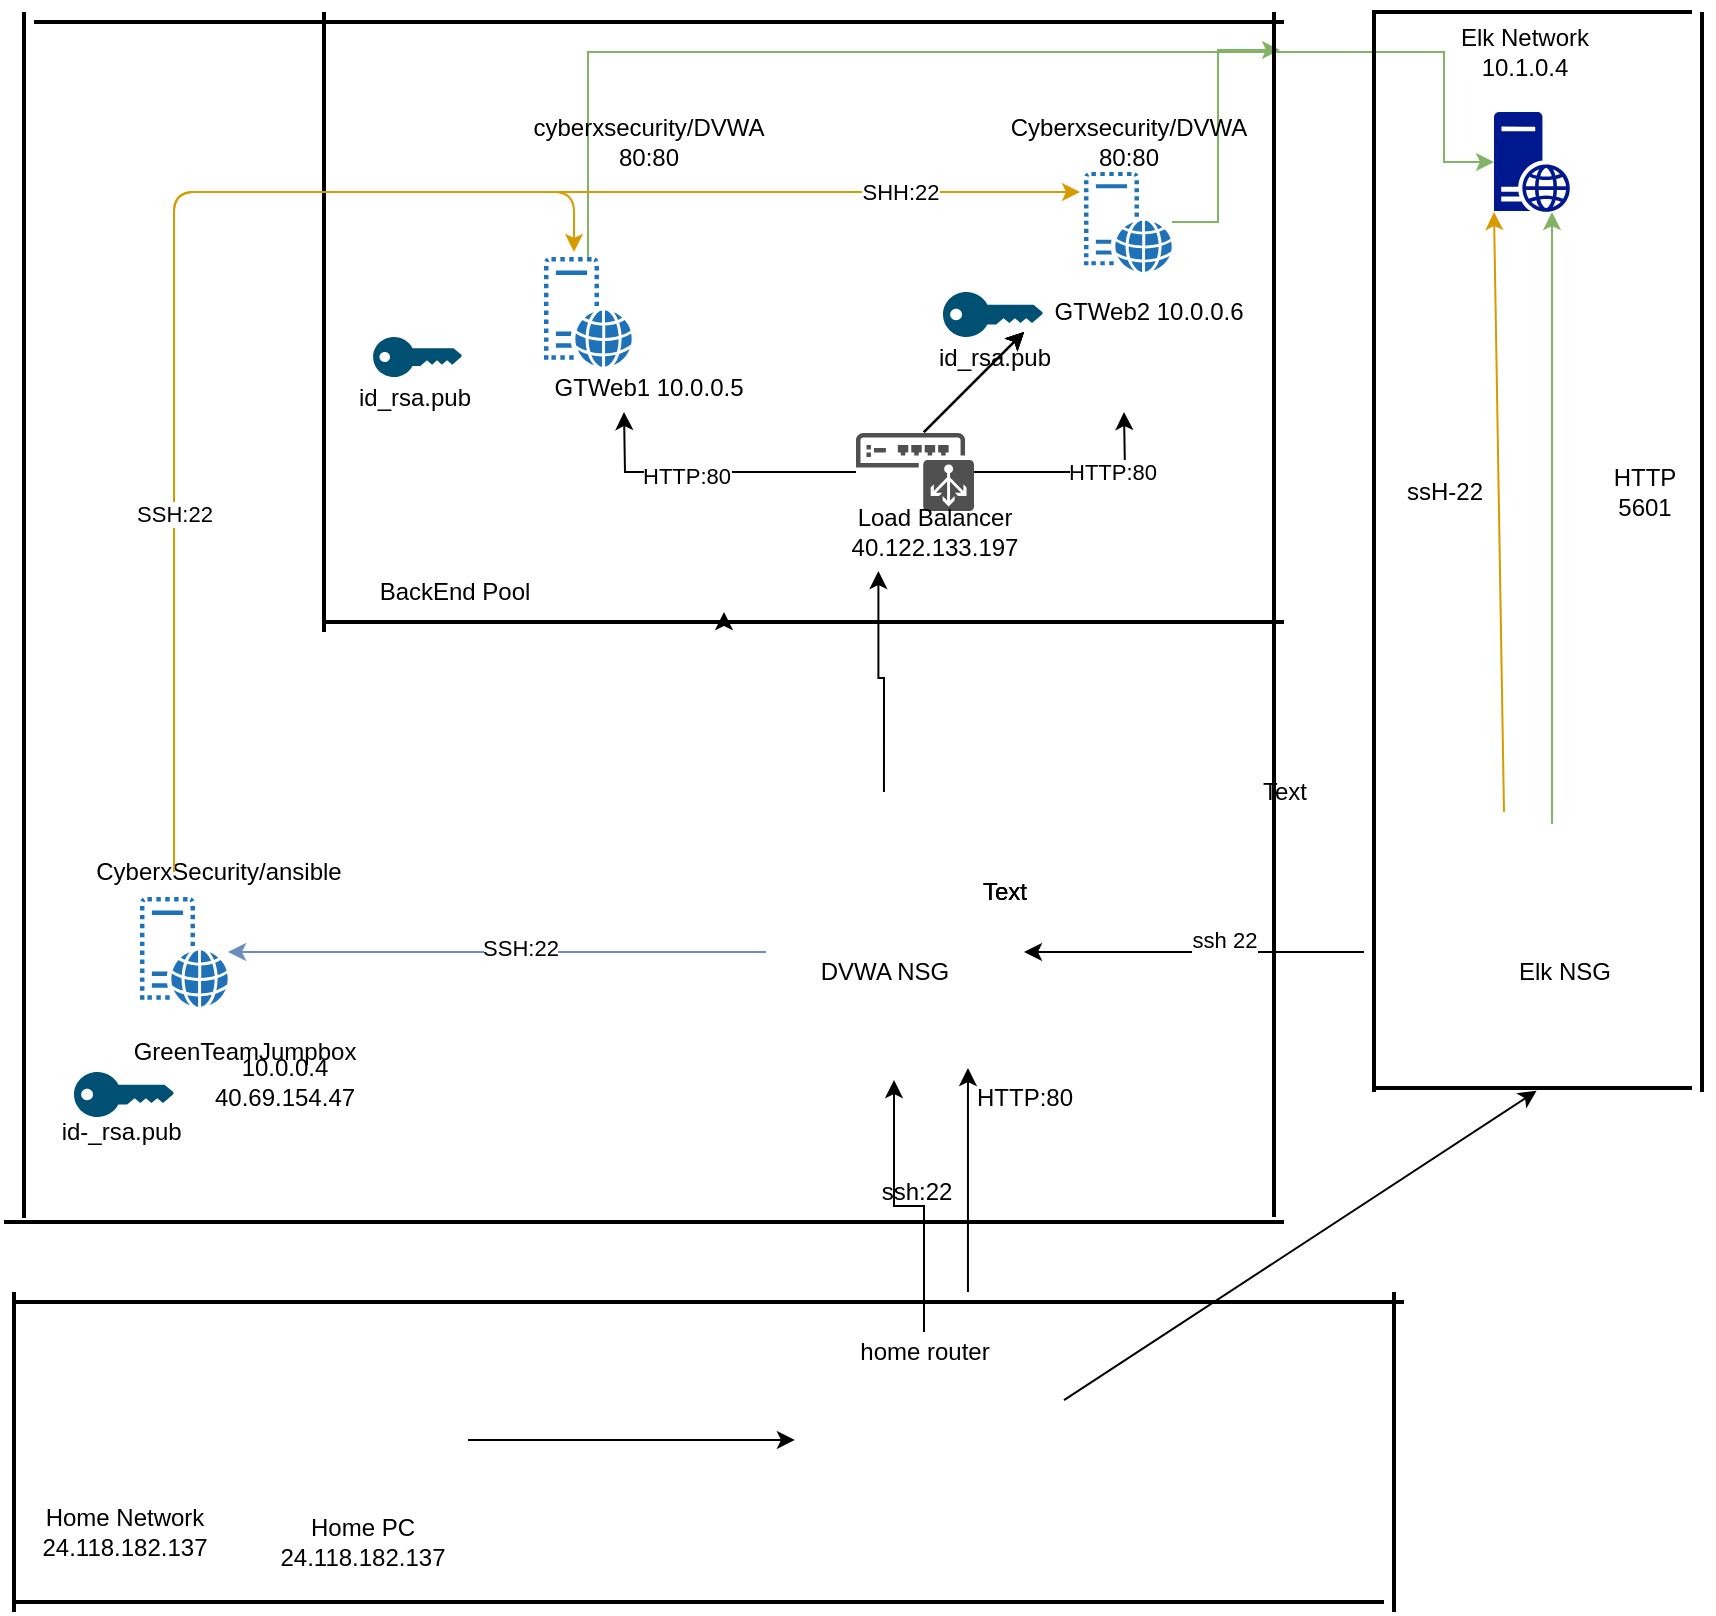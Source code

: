 <mxfile version="14.0.1" type="github">
  <diagram id="IemqXR9Vgc1Vpsk6rAGd" name="Page-1">
    <mxGraphModel dx="2272" dy="1906" grid="1" gridSize="10" guides="1" tooltips="1" connect="1" arrows="1" fold="1" page="1" pageScale="1" pageWidth="850" pageHeight="1100" math="0" shadow="0">
      <root>
        <mxCell id="0" />
        <mxCell id="1" parent="0" />
        <mxCell id="xJvSBco1bZGAdOFnYoXc-16" style="edgeStyle=orthogonalEdgeStyle;rounded=0;orthogonalLoop=1;jettySize=auto;html=1;entryX=0;entryY=0.5;entryDx=0;entryDy=0;entryPerimeter=0;fillColor=#d5e8d4;strokeColor=#82b366;" parent="1" source="-ZNplJX96d4Bv-DzFuM_-6" target="xJvSBco1bZGAdOFnYoXc-1" edge="1">
          <mxGeometry relative="1" as="geometry">
            <mxPoint x="700" y="80" as="targetPoint" />
            <Array as="points">
              <mxPoint x="272" y="20" />
              <mxPoint x="700" y="20" />
              <mxPoint x="700" y="75" />
            </Array>
          </mxGeometry>
        </mxCell>
        <mxCell id="-ZNplJX96d4Bv-DzFuM_-6" value="" style="pointerEvents=1;shadow=0;dashed=0;html=1;strokeColor=none;labelPosition=center;verticalLabelPosition=bottom;verticalAlign=top;outlineConnect=0;align=center;shape=mxgraph.office.servers.virtual_web_server;fillColor=#2072B8;" parent="1" vertex="1">
          <mxGeometry x="250" y="122.5" width="44" height="55" as="geometry" />
        </mxCell>
        <mxCell id="-ZNplJX96d4Bv-DzFuM_-7" value="" style="pointerEvents=1;shadow=0;dashed=0;html=1;strokeColor=none;labelPosition=center;verticalLabelPosition=bottom;verticalAlign=top;outlineConnect=0;align=center;shape=mxgraph.office.servers.virtual_web_server;fillColor=#2072B8;" parent="1" vertex="1">
          <mxGeometry x="48" y="442.5" width="44" height="55" as="geometry" />
        </mxCell>
        <mxCell id="xJvSBco1bZGAdOFnYoXc-18" style="edgeStyle=orthogonalEdgeStyle;rounded=0;orthogonalLoop=1;jettySize=auto;html=1;entryX=0.119;entryY=0.2;entryDx=0;entryDy=0;entryPerimeter=0;fillColor=#d5e8d4;strokeColor=#82b366;" parent="1" source="-ZNplJX96d4Bv-DzFuM_-8" target="zR2l-9s-CgWY07TUg7OG-108" edge="1">
          <mxGeometry relative="1" as="geometry" />
        </mxCell>
        <mxCell id="-ZNplJX96d4Bv-DzFuM_-8" value="" style="pointerEvents=1;shadow=0;dashed=0;html=1;strokeColor=none;labelPosition=center;verticalLabelPosition=bottom;verticalAlign=top;outlineConnect=0;align=center;shape=mxgraph.office.servers.virtual_web_server;fillColor=#2072B8;" parent="1" vertex="1">
          <mxGeometry x="520" y="80" width="44" height="50" as="geometry" />
        </mxCell>
        <mxCell id="zR2l-9s-CgWY07TUg7OG-74" style="edgeStyle=orthogonalEdgeStyle;rounded=0;orthogonalLoop=1;jettySize=auto;html=1;" parent="1" source="-ZNplJX96d4Bv-DzFuM_-9" edge="1">
          <mxGeometry relative="1" as="geometry">
            <mxPoint x="540" y="200" as="targetPoint" />
          </mxGeometry>
        </mxCell>
        <mxCell id="zR2l-9s-CgWY07TUg7OG-152" value="HTTP:80" style="edgeLabel;html=1;align=center;verticalAlign=middle;resizable=0;points=[];" parent="zR2l-9s-CgWY07TUg7OG-74" vertex="1" connectable="0">
          <mxGeometry x="0.295" relative="1" as="geometry">
            <mxPoint as="offset" />
          </mxGeometry>
        </mxCell>
        <mxCell id="zR2l-9s-CgWY07TUg7OG-77" style="edgeStyle=orthogonalEdgeStyle;rounded=0;orthogonalLoop=1;jettySize=auto;html=1;" parent="1" source="-ZNplJX96d4Bv-DzFuM_-9" edge="1">
          <mxGeometry relative="1" as="geometry">
            <mxPoint x="290" y="200" as="targetPoint" />
          </mxGeometry>
        </mxCell>
        <mxCell id="zR2l-9s-CgWY07TUg7OG-149" value="HTTP:80" style="edgeLabel;html=1;align=center;verticalAlign=middle;resizable=0;points=[];" parent="zR2l-9s-CgWY07TUg7OG-77" vertex="1" connectable="0">
          <mxGeometry x="0.178" y="2" relative="1" as="geometry">
            <mxPoint as="offset" />
          </mxGeometry>
        </mxCell>
        <mxCell id="-ZNplJX96d4Bv-DzFuM_-9" value="" style="pointerEvents=1;shadow=0;dashed=0;html=1;strokeColor=none;fillColor=#505050;labelPosition=center;verticalLabelPosition=bottom;verticalAlign=top;outlineConnect=0;align=center;shape=mxgraph.office.devices.load_balancer;" parent="1" vertex="1">
          <mxGeometry x="406" y="210.5" width="59" height="39" as="geometry" />
        </mxCell>
        <mxCell id="zR2l-9s-CgWY07TUg7OG-51" style="edgeStyle=orthogonalEdgeStyle;rounded=0;orthogonalLoop=1;jettySize=auto;html=1;fillColor=#dae8fc;strokeColor=#6c8ebf;" parent="1" source="-ZNplJX96d4Bv-DzFuM_-10" target="-ZNplJX96d4Bv-DzFuM_-7" edge="1">
          <mxGeometry relative="1" as="geometry" />
        </mxCell>
        <mxCell id="zR2l-9s-CgWY07TUg7OG-126" value="SSH:22" style="edgeLabel;html=1;align=center;verticalAlign=middle;resizable=0;points=[];" parent="zR2l-9s-CgWY07TUg7OG-51" vertex="1" connectable="0">
          <mxGeometry x="-0.073" y="-2" relative="1" as="geometry">
            <mxPoint x="1" as="offset" />
          </mxGeometry>
        </mxCell>
        <mxCell id="-ZNplJX96d4Bv-DzFuM_-10" value="" style="shape=image;html=1;verticalAlign=top;verticalLabelPosition=bottom;labelBackgroundColor=#ffffff;imageAspect=0;aspect=fixed;image=https://cdn0.iconfinder.com/data/icons/security-double-colour-blue-black-vol-2/52/fire__wall__firewall__security-128.png" parent="1" vertex="1">
          <mxGeometry x="361" y="406" width="128" height="128" as="geometry" />
        </mxCell>
        <mxCell id="zR2l-9s-CgWY07TUg7OG-2" value="DVWA NSG" style="text;html=1;align=center;verticalAlign=middle;resizable=0;points=[];autosize=1;" parent="1" vertex="1">
          <mxGeometry x="380" y="470" width="80" height="20" as="geometry" />
        </mxCell>
        <mxCell id="zR2l-9s-CgWY07TUg7OG-109" style="edgeStyle=orthogonalEdgeStyle;rounded=0;orthogonalLoop=1;jettySize=auto;html=1;entryX=0.222;entryY=1.15;entryDx=0;entryDy=0;entryPerimeter=0;" parent="1" target="zR2l-9s-CgWY07TUg7OG-8" edge="1">
          <mxGeometry relative="1" as="geometry">
            <mxPoint x="419.98" y="390" as="sourcePoint" />
            <Array as="points">
              <mxPoint x="420" y="333" />
              <mxPoint x="417" y="333" />
            </Array>
          </mxGeometry>
        </mxCell>
        <mxCell id="zR2l-9s-CgWY07TUg7OG-4" value="GTWeb1 10.0.0.5" style="text;html=1;align=center;verticalAlign=middle;resizable=0;points=[];autosize=1;" parent="1" vertex="1">
          <mxGeometry x="247" y="177.5" width="110" height="20" as="geometry" />
        </mxCell>
        <mxCell id="zR2l-9s-CgWY07TUg7OG-6" value="GTWeb2 10.0.0.6" style="text;html=1;align=center;verticalAlign=middle;resizable=0;points=[];autosize=1;" parent="1" vertex="1">
          <mxGeometry x="497" y="140" width="110" height="20" as="geometry" />
        </mxCell>
        <mxCell id="zR2l-9s-CgWY07TUg7OG-8" value="Load Balancer&lt;br&gt;40.122.133.197" style="text;html=1;align=center;verticalAlign=middle;resizable=0;points=[];autosize=1;" parent="1" vertex="1">
          <mxGeometry x="395" y="245" width="100" height="30" as="geometry" />
        </mxCell>
        <mxCell id="zR2l-9s-CgWY07TUg7OG-10" value="GreenTeamJumpbox" style="text;html=1;align=center;verticalAlign=middle;resizable=0;points=[];autosize=1;" parent="1" vertex="1">
          <mxGeometry x="35" y="510" width="130" height="20" as="geometry" />
        </mxCell>
        <mxCell id="zR2l-9s-CgWY07TUg7OG-15" value="cyberxsecurity/DVWA&lt;br&gt;80:80" style="text;html=1;align=center;verticalAlign=middle;resizable=0;points=[];autosize=1;" parent="1" vertex="1">
          <mxGeometry x="237" y="50" width="130" height="30" as="geometry" />
        </mxCell>
        <mxCell id="zR2l-9s-CgWY07TUg7OG-17" value="Cyberxsecurity/DVWA&lt;br&gt;80:80" style="text;html=1;align=center;verticalAlign=middle;resizable=0;points=[];autosize=1;" parent="1" vertex="1">
          <mxGeometry x="477" y="50" width="130" height="30" as="geometry" />
        </mxCell>
        <mxCell id="zR2l-9s-CgWY07TUg7OG-18" value="" style="points=[[0,0.5,0],[0.24,0,0],[0.5,0.28,0],[0.995,0.475,0],[0.5,0.72,0],[0.24,1,0]];verticalLabelPosition=bottom;html=1;verticalAlign=top;aspect=fixed;align=center;pointerEvents=1;shape=mxgraph.cisco19.key;fillColor=#005073;strokeColor=none;" parent="1" vertex="1">
          <mxGeometry x="164.56" y="162.5" width="44.44" height="20" as="geometry" />
        </mxCell>
        <mxCell id="zR2l-9s-CgWY07TUg7OG-19" value="" style="points=[[0,0.5,0],[0.24,0,0],[0.5,0.28,0],[0.995,0.475,0],[0.5,0.72,0],[0.24,1,0]];verticalLabelPosition=bottom;html=1;verticalAlign=top;aspect=fixed;align=center;pointerEvents=1;shape=mxgraph.cisco19.key;fillColor=#005073;strokeColor=none;" parent="1" vertex="1">
          <mxGeometry x="449.5" y="140" width="50" height="22.5" as="geometry" />
        </mxCell>
        <mxCell id="zR2l-9s-CgWY07TUg7OG-20" value="" style="points=[[0,0.5,0],[0.24,0,0],[0.5,0.28,0],[0.995,0.475,0],[0.5,0.72,0],[0.24,1,0]];verticalLabelPosition=bottom;html=1;verticalAlign=top;aspect=fixed;align=center;pointerEvents=1;shape=mxgraph.cisco19.key;fillColor=#005073;strokeColor=none;" parent="1" vertex="1">
          <mxGeometry x="15" y="530" width="50" height="22.5" as="geometry" />
        </mxCell>
        <mxCell id="zR2l-9s-CgWY07TUg7OG-26" value="id_rsa.pub" style="text;html=1;align=center;verticalAlign=middle;resizable=0;points=[];autosize=1;" parent="1" vertex="1">
          <mxGeometry x="150" y="182.5" width="70" height="20" as="geometry" />
        </mxCell>
        <mxCell id="zR2l-9s-CgWY07TUg7OG-27" value="id_rsa.pub" style="text;html=1;align=center;verticalAlign=middle;resizable=0;points=[];autosize=1;" parent="1" vertex="1">
          <mxGeometry x="439.5" y="162.5" width="70" height="20" as="geometry" />
        </mxCell>
        <mxCell id="zR2l-9s-CgWY07TUg7OG-28" value="id-_rsa.pub&amp;nbsp;" style="text;html=1;align=center;verticalAlign=middle;resizable=0;points=[];autosize=1;" parent="1" vertex="1">
          <mxGeometry y="550" width="80" height="20" as="geometry" />
        </mxCell>
        <mxCell id="zR2l-9s-CgWY07TUg7OG-32" value="CyberxSecurity/ansible" style="text;html=1;align=center;verticalAlign=middle;resizable=0;points=[];autosize=1;" parent="1" vertex="1">
          <mxGeometry x="17" y="420" width="140" height="20" as="geometry" />
        </mxCell>
        <mxCell id="zR2l-9s-CgWY07TUg7OG-37" value="10.0.0.4&lt;br&gt;40.69.154.47" style="text;html=1;align=center;verticalAlign=middle;resizable=0;points=[];autosize=1;" parent="1" vertex="1">
          <mxGeometry x="75" y="520" width="90" height="30" as="geometry" />
        </mxCell>
        <mxCell id="zR2l-9s-CgWY07TUg7OG-47" style="edgeStyle=orthogonalEdgeStyle;rounded=0;orthogonalLoop=1;jettySize=auto;html=1;entryX=0.031;entryY=0.578;entryDx=0;entryDy=0;entryPerimeter=0;" parent="1" source="zR2l-9s-CgWY07TUg7OG-38" edge="1">
          <mxGeometry relative="1" as="geometry">
            <mxPoint x="375.468" y="713.984" as="targetPoint" />
            <Array as="points">
              <mxPoint x="240" y="714" />
              <mxPoint x="240" y="714" />
            </Array>
          </mxGeometry>
        </mxCell>
        <mxCell id="zR2l-9s-CgWY07TUg7OG-38" value="" style="shape=image;html=1;verticalAlign=top;verticalLabelPosition=bottom;labelBackgroundColor=#ffffff;imageAspect=0;aspect=fixed;image=https://cdn1.iconfinder.com/data/icons/amenities-solid-ii/48/_computer2-128.png" parent="1" vertex="1">
          <mxGeometry x="92" y="640" width="120" height="120" as="geometry" />
        </mxCell>
        <mxCell id="zR2l-9s-CgWY07TUg7OG-155" style="edgeStyle=orthogonalEdgeStyle;rounded=0;orthogonalLoop=1;jettySize=auto;html=1;" parent="1" source="zR2l-9s-CgWY07TUg7OG-43" target="-ZNplJX96d4Bv-DzFuM_-10" edge="1">
          <mxGeometry relative="1" as="geometry" />
        </mxCell>
        <mxCell id="zR2l-9s-CgWY07TUg7OG-43" value="home router" style="text;html=1;resizable=0;autosize=1;align=center;verticalAlign=middle;points=[];fillColor=none;strokeColor=none;rounded=0;" parent="1" vertex="1">
          <mxGeometry x="400" y="660" width="80" height="20" as="geometry" />
        </mxCell>
        <mxCell id="zR2l-9s-CgWY07TUg7OG-44" value="Home PC&lt;br&gt;24.118.182.137" style="text;html=1;align=center;verticalAlign=middle;resizable=0;points=[];autosize=1;" parent="1" vertex="1">
          <mxGeometry x="109" y="750" width="100" height="30" as="geometry" />
        </mxCell>
        <mxCell id="zR2l-9s-CgWY07TUg7OG-45" value="Home Network&lt;br&gt;24.118.182.137" style="text;html=1;align=center;verticalAlign=middle;resizable=0;points=[];autosize=1;" parent="1" vertex="1">
          <mxGeometry x="-10" y="745" width="100" height="30" as="geometry" />
        </mxCell>
        <mxCell id="zR2l-9s-CgWY07TUg7OG-80" value="" style="line;strokeWidth=2;html=1;" parent="1" vertex="1">
          <mxGeometry x="350" y="790" width="160" height="10" as="geometry" />
        </mxCell>
        <mxCell id="zR2l-9s-CgWY07TUg7OG-81" value="" style="line;strokeWidth=2;html=1;" parent="1" vertex="1">
          <mxGeometry x="510" y="790" width="160" height="10" as="geometry" />
        </mxCell>
        <mxCell id="zR2l-9s-CgWY07TUg7OG-82" value="" style="line;strokeWidth=2;html=1;" parent="1" vertex="1">
          <mxGeometry x="60" y="640" width="160" height="10" as="geometry" />
        </mxCell>
        <mxCell id="zR2l-9s-CgWY07TUg7OG-84" value="" style="line;strokeWidth=2;html=1;" parent="1" vertex="1">
          <mxGeometry x="222" y="640" width="160" height="10" as="geometry" />
        </mxCell>
        <mxCell id="zR2l-9s-CgWY07TUg7OG-156" style="edgeStyle=orthogonalEdgeStyle;rounded=0;orthogonalLoop=1;jettySize=auto;html=1;entryX=0.033;entryY=-0.225;entryDx=0;entryDy=0;entryPerimeter=0;" parent="1" source="zR2l-9s-CgWY07TUg7OG-86" target="zR2l-9s-CgWY07TUg7OG-139" edge="1">
          <mxGeometry relative="1" as="geometry" />
        </mxCell>
        <mxCell id="zR2l-9s-CgWY07TUg7OG-86" value="" style="line;strokeWidth=2;html=1;" parent="1" vertex="1">
          <mxGeometry x="382" y="640" width="160" height="10" as="geometry" />
        </mxCell>
        <mxCell id="zR2l-9s-CgWY07TUg7OG-88" value="" style="line;strokeWidth=2;html=1;" parent="1" vertex="1">
          <mxGeometry x="212" y="640" width="160" height="10" as="geometry" />
        </mxCell>
        <mxCell id="zR2l-9s-CgWY07TUg7OG-89" value="" style="line;strokeWidth=2;html=1;" parent="1" vertex="1">
          <mxGeometry x="520" y="640" width="160" height="10" as="geometry" />
        </mxCell>
        <mxCell id="zR2l-9s-CgWY07TUg7OG-90" value="" style="line;strokeWidth=2;direction=south;html=1;" parent="1" vertex="1">
          <mxGeometry x="670" y="640" width="10" height="160" as="geometry" />
        </mxCell>
        <mxCell id="zR2l-9s-CgWY07TUg7OG-91" value="" style="line;strokeWidth=2;html=1;" parent="1" vertex="1">
          <mxGeometry y="640" width="160" height="10" as="geometry" />
        </mxCell>
        <mxCell id="zR2l-9s-CgWY07TUg7OG-93" value="" style="line;strokeWidth=2;direction=south;html=1;" parent="1" vertex="1">
          <mxGeometry x="-20" y="640" width="10" height="160" as="geometry" />
        </mxCell>
        <mxCell id="zR2l-9s-CgWY07TUg7OG-95" value="" style="line;strokeWidth=2;html=1;" parent="1" vertex="1">
          <mxGeometry x="190" y="790" width="160" height="10" as="geometry" />
        </mxCell>
        <mxCell id="zR2l-9s-CgWY07TUg7OG-96" value="" style="line;strokeWidth=2;html=1;" parent="1" vertex="1">
          <mxGeometry x="40" y="790" width="160" height="10" as="geometry" />
        </mxCell>
        <mxCell id="zR2l-9s-CgWY07TUg7OG-98" value="" style="line;strokeWidth=2;html=1;" parent="1" vertex="1">
          <mxGeometry x="7" y="790" width="160" height="10" as="geometry" />
        </mxCell>
        <mxCell id="zR2l-9s-CgWY07TUg7OG-101" value="" style="line;strokeWidth=2;html=1;" parent="1" vertex="1">
          <mxGeometry x="140" y="300" width="160" height="10" as="geometry" />
        </mxCell>
        <mxCell id="zR2l-9s-CgWY07TUg7OG-112" style="edgeStyle=orthogonalEdgeStyle;rounded=0;orthogonalLoop=1;jettySize=auto;html=1;exitX=0.25;exitY=0.5;exitDx=0;exitDy=0;exitPerimeter=0;" parent="1" source="zR2l-9s-CgWY07TUg7OG-102" edge="1">
          <mxGeometry relative="1" as="geometry">
            <mxPoint x="340" y="300" as="targetPoint" />
          </mxGeometry>
        </mxCell>
        <mxCell id="zR2l-9s-CgWY07TUg7OG-102" value="" style="line;strokeWidth=2;html=1;" parent="1" vertex="1">
          <mxGeometry x="300" y="300" width="160" height="10" as="geometry" />
        </mxCell>
        <mxCell id="zR2l-9s-CgWY07TUg7OG-103" value="" style="line;strokeWidth=2;html=1;" parent="1" vertex="1">
          <mxGeometry x="460" y="300" width="160" height="10" as="geometry" />
        </mxCell>
        <mxCell id="zR2l-9s-CgWY07TUg7OG-105" value="" style="line;strokeWidth=2;direction=south;html=1;" parent="1" vertex="1">
          <mxGeometry x="135" y="150" width="10" height="160" as="geometry" />
        </mxCell>
        <mxCell id="zR2l-9s-CgWY07TUg7OG-106" value="" style="line;strokeWidth=2;direction=south;html=1;" parent="1" vertex="1">
          <mxGeometry x="135" width="10" height="160" as="geometry" />
        </mxCell>
        <mxCell id="zR2l-9s-CgWY07TUg7OG-107" value="" style="line;strokeWidth=2;direction=south;html=1;" parent="1" vertex="1">
          <mxGeometry x="610" y="150" width="10" height="160" as="geometry" />
        </mxCell>
        <mxCell id="zR2l-9s-CgWY07TUg7OG-108" value="" style="line;strokeWidth=2;direction=south;html=1;" parent="1" vertex="1">
          <mxGeometry x="610" width="10" height="160" as="geometry" />
        </mxCell>
        <mxCell id="zR2l-9s-CgWY07TUg7OG-111" value="BackEnd Pool" style="text;html=1;align=center;verticalAlign=middle;resizable=0;points=[];autosize=1;" parent="1" vertex="1">
          <mxGeometry x="160" y="280" width="90" height="20" as="geometry" />
        </mxCell>
        <mxCell id="zR2l-9s-CgWY07TUg7OG-116" value="" style="edgeStyle=elbowEdgeStyle;elbow=vertical;endArrow=classic;html=1;fillColor=#ffe6cc;strokeColor=#d79b00;" parent="1" edge="1">
          <mxGeometry width="50" height="50" relative="1" as="geometry">
            <mxPoint x="65" y="430" as="sourcePoint" />
            <mxPoint x="265" y="120" as="targetPoint" />
            <Array as="points">
              <mxPoint x="75" y="90" />
              <mxPoint x="195" y="108" />
            </Array>
          </mxGeometry>
        </mxCell>
        <mxCell id="zR2l-9s-CgWY07TUg7OG-124" value="SSH:22" style="edgeLabel;html=1;align=center;verticalAlign=middle;resizable=0;points=[];" parent="zR2l-9s-CgWY07TUg7OG-116" vertex="1" connectable="0">
          <mxGeometry x="-0.372" relative="1" as="geometry">
            <mxPoint as="offset" />
          </mxGeometry>
        </mxCell>
        <mxCell id="zR2l-9s-CgWY07TUg7OG-118" value="" style="edgeStyle=elbowEdgeStyle;elbow=vertical;endArrow=classic;html=1;fillColor=#ffe6cc;strokeColor=#d79b00;" parent="1" edge="1">
          <mxGeometry width="50" height="50" relative="1" as="geometry">
            <mxPoint x="65" y="140" as="sourcePoint" />
            <mxPoint x="518" y="90" as="targetPoint" />
            <Array as="points">
              <mxPoint x="505" y="90" />
              <mxPoint x="495" y="90" />
            </Array>
          </mxGeometry>
        </mxCell>
        <mxCell id="zR2l-9s-CgWY07TUg7OG-122" value="SHH:22" style="edgeLabel;html=1;align=center;verticalAlign=middle;resizable=0;points=[];" parent="zR2l-9s-CgWY07TUg7OG-118" vertex="1" connectable="0">
          <mxGeometry x="0.642" relative="1" as="geometry">
            <mxPoint as="offset" />
          </mxGeometry>
        </mxCell>
        <mxCell id="zR2l-9s-CgWY07TUg7OG-127" value="Text" style="text;html=1;resizable=0;autosize=1;align=center;verticalAlign=middle;points=[];fillColor=none;strokeColor=none;rounded=0;" parent="1" vertex="1">
          <mxGeometry x="460" y="430" width="40" height="20" as="geometry" />
        </mxCell>
        <mxCell id="zR2l-9s-CgWY07TUg7OG-128" value="Text" style="text;html=1;resizable=0;autosize=1;align=center;verticalAlign=middle;points=[];fillColor=none;strokeColor=none;rounded=0;" parent="1" vertex="1">
          <mxGeometry x="460" y="430" width="40" height="20" as="geometry" />
        </mxCell>
        <mxCell id="zR2l-9s-CgWY07TUg7OG-129" value="Text" style="text;html=1;resizable=0;autosize=1;align=center;verticalAlign=middle;points=[];fillColor=none;strokeColor=none;rounded=0;" parent="1" vertex="1">
          <mxGeometry x="460" y="430" width="40" height="20" as="geometry" />
        </mxCell>
        <mxCell id="zR2l-9s-CgWY07TUg7OG-130" value="" style="line;strokeWidth=2;html=1;" parent="1" vertex="1">
          <mxGeometry x="140" width="160" height="10" as="geometry" />
        </mxCell>
        <mxCell id="zR2l-9s-CgWY07TUg7OG-131" value="" style="line;strokeWidth=2;html=1;" parent="1" vertex="1">
          <mxGeometry x="300" width="160" height="10" as="geometry" />
        </mxCell>
        <mxCell id="zR2l-9s-CgWY07TUg7OG-132" value="" style="line;strokeWidth=2;html=1;" parent="1" vertex="1">
          <mxGeometry x="460" width="160" height="10" as="geometry" />
        </mxCell>
        <mxCell id="zR2l-9s-CgWY07TUg7OG-134" value="" style="line;strokeWidth=2;html=1;" parent="1" vertex="1">
          <mxGeometry x="-15" y="640" width="160" height="10" as="geometry" />
        </mxCell>
        <mxCell id="zR2l-9s-CgWY07TUg7OG-135" value="" style="line;strokeWidth=2;html=1;" parent="1" vertex="1">
          <mxGeometry x="-15" y="790" width="160" height="10" as="geometry" />
        </mxCell>
        <mxCell id="zR2l-9s-CgWY07TUg7OG-136" value="ssh:22" style="text;html=1;resizable=0;autosize=1;align=center;verticalAlign=middle;points=[];fillColor=none;strokeColor=none;rounded=0;" parent="1" vertex="1">
          <mxGeometry x="410.5" y="580" width="50" height="20" as="geometry" />
        </mxCell>
        <mxCell id="zR2l-9s-CgWY07TUg7OG-139" value="HTTP:80" style="text;html=1;resizable=0;autosize=1;align=center;verticalAlign=middle;points=[];fillColor=none;strokeColor=none;rounded=0;" parent="1" vertex="1">
          <mxGeometry x="460" y="532.5" width="60" height="20" as="geometry" />
        </mxCell>
        <mxCell id="zR2l-9s-CgWY07TUg7OG-143" value="" style="shape=image;html=1;verticalAlign=top;verticalLabelPosition=bottom;labelBackgroundColor=#ffffff;imageAspect=0;aspect=fixed;image=https://cdn4.iconfinder.com/data/icons/BRILLIANT/networking/png/128/access_point.png" parent="1" vertex="1">
          <mxGeometry x="382" y="672" width="128" height="128" as="geometry" />
        </mxCell>
        <mxCell id="xJvSBco1bZGAdOFnYoXc-1" value="" style="aspect=fixed;pointerEvents=1;shadow=0;dashed=0;html=1;strokeColor=none;labelPosition=center;verticalLabelPosition=bottom;verticalAlign=top;align=center;fillColor=#00188D;shape=mxgraph.mscae.enterprise.web_server" parent="1" vertex="1">
          <mxGeometry x="725" y="50" width="38" height="50" as="geometry" />
        </mxCell>
        <mxCell id="xJvSBco1bZGAdOFnYoXc-7" value="" style="edgeStyle=orthogonalEdgeStyle;rounded=0;orthogonalLoop=1;jettySize=auto;html=1;fillColor=#d5e8d4;strokeColor=#82b366;" parent="1" source="xJvSBco1bZGAdOFnYoXc-2" target="xJvSBco1bZGAdOFnYoXc-1" edge="1">
          <mxGeometry relative="1" as="geometry">
            <Array as="points">
              <mxPoint x="754" y="210" />
              <mxPoint x="754" y="210" />
            </Array>
          </mxGeometry>
        </mxCell>
        <mxCell id="xJvSBco1bZGAdOFnYoXc-20" style="edgeStyle=orthogonalEdgeStyle;rounded=0;orthogonalLoop=1;jettySize=auto;html=1;" parent="1" source="9RwSC9w4jPB00GcFbge3-3" edge="1">
          <mxGeometry relative="1" as="geometry">
            <mxPoint x="490" y="470" as="targetPoint" />
            <Array as="points">
              <mxPoint x="600" y="470" />
            </Array>
          </mxGeometry>
        </mxCell>
        <mxCell id="xJvSBco1bZGAdOFnYoXc-27" value="ssh 22" style="edgeLabel;html=1;align=center;verticalAlign=middle;resizable=0;points=[];" parent="xJvSBco1bZGAdOFnYoXc-20" vertex="1" connectable="0">
          <mxGeometry x="-0.17" y="-6" relative="1" as="geometry">
            <mxPoint as="offset" />
          </mxGeometry>
        </mxCell>
        <mxCell id="xJvSBco1bZGAdOFnYoXc-2" value="" style="shape=image;html=1;verticalAlign=top;verticalLabelPosition=bottom;labelBackgroundColor=#ffffff;imageAspect=0;aspect=fixed;image=https://cdn0.iconfinder.com/data/icons/security-double-color-red-and-black-vol-2/52/fire__wall__firewall__security-128.png" parent="1" vertex="1">
          <mxGeometry x="690" y="406" width="128" height="128" as="geometry" />
        </mxCell>
        <mxCell id="xJvSBco1bZGAdOFnYoXc-3" value="Elk Network&lt;br&gt;10.1.0.4" style="text;html=1;align=center;verticalAlign=middle;resizable=0;points=[];autosize=1;" parent="1" vertex="1">
          <mxGeometry x="700" y="5" width="80" height="30" as="geometry" />
        </mxCell>
        <mxCell id="xJvSBco1bZGAdOFnYoXc-5" value="" style="endArrow=classic;html=1;entryX=0.44;entryY=1.042;entryDx=0;entryDy=0;entryPerimeter=0;" parent="1" source="zR2l-9s-CgWY07TUg7OG-143" target="xJvSBco1bZGAdOFnYoXc-2" edge="1">
          <mxGeometry width="50" height="50" relative="1" as="geometry">
            <mxPoint x="640" y="532.5" as="sourcePoint" />
            <mxPoint x="690" y="482.5" as="targetPoint" />
          </mxGeometry>
        </mxCell>
        <mxCell id="xJvSBco1bZGAdOFnYoXc-11" value="" style="endArrow=classic;html=1;" parent="1" edge="1">
          <mxGeometry width="50" height="50" relative="1" as="geometry">
            <mxPoint x="440" y="210" as="sourcePoint" />
            <mxPoint x="490" y="160" as="targetPoint" />
          </mxGeometry>
        </mxCell>
        <mxCell id="xJvSBco1bZGAdOFnYoXc-12" value="" style="endArrow=classic;html=1;" parent="1" edge="1">
          <mxGeometry width="50" height="50" relative="1" as="geometry">
            <mxPoint x="440" y="210" as="sourcePoint" />
            <mxPoint x="490" y="160" as="targetPoint" />
          </mxGeometry>
        </mxCell>
        <mxCell id="xJvSBco1bZGAdOFnYoXc-13" value="" style="endArrow=classic;html=1;" parent="1" edge="1">
          <mxGeometry width="50" height="50" relative="1" as="geometry">
            <mxPoint x="440" y="210" as="sourcePoint" />
            <mxPoint x="490" y="160" as="targetPoint" />
          </mxGeometry>
        </mxCell>
        <mxCell id="xJvSBco1bZGAdOFnYoXc-14" value="" style="endArrow=classic;html=1;" parent="1" edge="1">
          <mxGeometry width="50" height="50" relative="1" as="geometry">
            <mxPoint x="440" y="210" as="sourcePoint" />
            <mxPoint x="490" y="160" as="targetPoint" />
          </mxGeometry>
        </mxCell>
        <mxCell id="xJvSBco1bZGAdOFnYoXc-25" value="" style="endArrow=classic;html=1;entryX=0;entryY=1;entryDx=0;entryDy=0;entryPerimeter=0;fillColor=#ffe6cc;strokeColor=#d79b00;" parent="1" target="xJvSBco1bZGAdOFnYoXc-1" edge="1">
          <mxGeometry width="50" height="50" relative="1" as="geometry">
            <mxPoint x="730" y="400" as="sourcePoint" />
            <mxPoint x="710" y="330" as="targetPoint" />
          </mxGeometry>
        </mxCell>
        <mxCell id="xJvSBco1bZGAdOFnYoXc-28" value="Elk NSG" style="text;html=1;resizable=0;autosize=1;align=center;verticalAlign=middle;points=[];fillColor=none;strokeColor=none;rounded=0;" parent="1" vertex="1">
          <mxGeometry x="730" y="470" width="60" height="20" as="geometry" />
        </mxCell>
        <mxCell id="9RwSC9w4jPB00GcFbge3-1" value="" style="line;strokeWidth=2;direction=south;html=1;" vertex="1" parent="1">
          <mxGeometry x="610" y="310" width="10" height="160" as="geometry" />
        </mxCell>
        <mxCell id="9RwSC9w4jPB00GcFbge3-2" value="" style="line;strokeWidth=2;direction=south;html=1;" vertex="1" parent="1">
          <mxGeometry x="610" y="310" width="10" height="160" as="geometry" />
        </mxCell>
        <mxCell id="9RwSC9w4jPB00GcFbge3-3" value="" style="line;strokeWidth=2;direction=south;html=1;" vertex="1" parent="1">
          <mxGeometry x="660" width="10" height="540" as="geometry" />
        </mxCell>
        <mxCell id="9RwSC9w4jPB00GcFbge3-6" value="" style="line;strokeWidth=2;html=1;" vertex="1" parent="1">
          <mxGeometry x="664" y="-5" width="160" height="10" as="geometry" />
        </mxCell>
        <mxCell id="9RwSC9w4jPB00GcFbge3-7" value="" style="line;strokeWidth=2;direction=south;html=1;" vertex="1" parent="1">
          <mxGeometry x="824" width="10" height="540" as="geometry" />
        </mxCell>
        <mxCell id="9RwSC9w4jPB00GcFbge3-9" value="" style="line;strokeWidth=2;html=1;" vertex="1" parent="1">
          <mxGeometry x="664" y="533" width="160" height="10" as="geometry" />
        </mxCell>
        <mxCell id="9RwSC9w4jPB00GcFbge3-10" value="" style="line;strokeWidth=2;direction=south;html=1;" vertex="1" parent="1">
          <mxGeometry x="610" y="442.5" width="10" height="160" as="geometry" />
        </mxCell>
        <mxCell id="9RwSC9w4jPB00GcFbge3-12" value="" style="line;strokeWidth=2;html=1;" vertex="1" parent="1">
          <mxGeometry x="-20" y="600" width="640" height="10" as="geometry" />
        </mxCell>
        <mxCell id="9RwSC9w4jPB00GcFbge3-17" value="" style="line;strokeWidth=2;direction=south;html=1;" vertex="1" parent="1">
          <mxGeometry x="-15" width="10" height="603" as="geometry" />
        </mxCell>
        <mxCell id="9RwSC9w4jPB00GcFbge3-19" value="" style="line;strokeWidth=2;html=1;" vertex="1" parent="1">
          <mxGeometry x="-5" width="160" height="10" as="geometry" />
        </mxCell>
        <mxCell id="9RwSC9w4jPB00GcFbge3-20" value="Text" style="text;html=1;resizable=0;autosize=1;align=center;verticalAlign=middle;points=[];fillColor=none;strokeColor=none;rounded=0;" vertex="1" parent="1">
          <mxGeometry x="600" y="380" width="40" height="20" as="geometry" />
        </mxCell>
        <mxCell id="9RwSC9w4jPB00GcFbge3-22" value="ssH-22" style="text;html=1;align=center;verticalAlign=middle;resizable=0;points=[];autosize=1;" vertex="1" parent="1">
          <mxGeometry x="675" y="230" width="50" height="20" as="geometry" />
        </mxCell>
        <mxCell id="9RwSC9w4jPB00GcFbge3-23" value="HTTP&lt;br&gt;5601" style="text;html=1;align=center;verticalAlign=middle;resizable=0;points=[];autosize=1;" vertex="1" parent="1">
          <mxGeometry x="775" y="225" width="50" height="30" as="geometry" />
        </mxCell>
      </root>
    </mxGraphModel>
  </diagram>
</mxfile>
